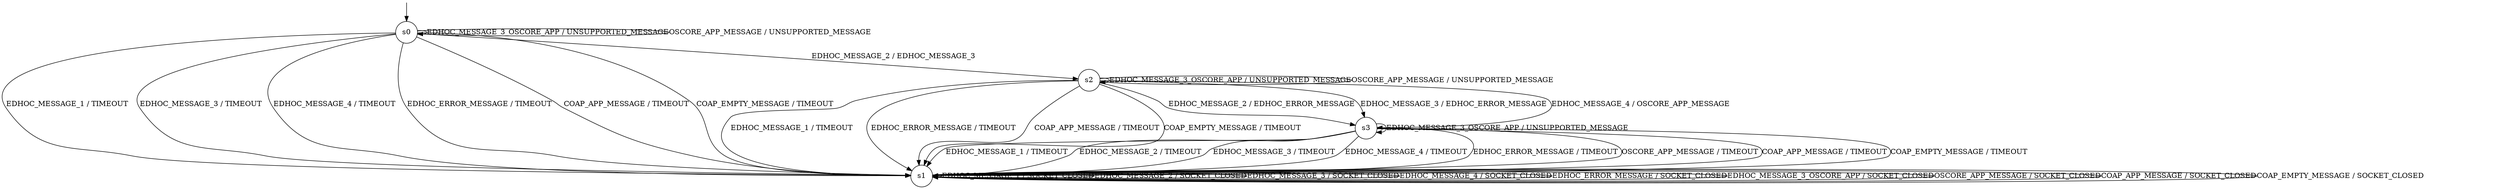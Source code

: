 digraph g {

	s0 [shape="circle" label="s0"];
	s1 [shape="circle" label="s1"];
	s2 [shape="circle" label="s2"];
	s3 [shape="circle" label="s3"];
	s0 -> s1 [label="EDHOC_MESSAGE_1 / TIMEOUT"];
	s0 -> s2 [label="EDHOC_MESSAGE_2 / EDHOC_MESSAGE_3"];
	s0 -> s1 [label="EDHOC_MESSAGE_3 / TIMEOUT"];
	s0 -> s1 [label="EDHOC_MESSAGE_4 / TIMEOUT"];
	s0 -> s1 [label="EDHOC_ERROR_MESSAGE / TIMEOUT"];
	s0 -> s0 [label="EDHOC_MESSAGE_3_OSCORE_APP / UNSUPPORTED_MESSAGE"];
	s0 -> s0 [label="OSCORE_APP_MESSAGE / UNSUPPORTED_MESSAGE"];
	s0 -> s1 [label="COAP_APP_MESSAGE / TIMEOUT"];
	s0 -> s1 [label="COAP_EMPTY_MESSAGE / TIMEOUT"];
	s1 -> s1 [label="EDHOC_MESSAGE_1 / SOCKET_CLOSED"];
	s1 -> s1 [label="EDHOC_MESSAGE_2 / SOCKET_CLOSED"];
	s1 -> s1 [label="EDHOC_MESSAGE_3 / SOCKET_CLOSED"];
	s1 -> s1 [label="EDHOC_MESSAGE_4 / SOCKET_CLOSED"];
	s1 -> s1 [label="EDHOC_ERROR_MESSAGE / SOCKET_CLOSED"];
	s1 -> s1 [label="EDHOC_MESSAGE_3_OSCORE_APP / SOCKET_CLOSED"];
	s1 -> s1 [label="OSCORE_APP_MESSAGE / SOCKET_CLOSED"];
	s1 -> s1 [label="COAP_APP_MESSAGE / SOCKET_CLOSED"];
	s1 -> s1 [label="COAP_EMPTY_MESSAGE / SOCKET_CLOSED"];
	s2 -> s1 [label="EDHOC_MESSAGE_1 / TIMEOUT"];
	s2 -> s3 [label="EDHOC_MESSAGE_2 / EDHOC_ERROR_MESSAGE"];
	s2 -> s3 [label="EDHOC_MESSAGE_3 / EDHOC_ERROR_MESSAGE"];
	s2 -> s3 [label="EDHOC_MESSAGE_4 / OSCORE_APP_MESSAGE"];
	s2 -> s1 [label="EDHOC_ERROR_MESSAGE / TIMEOUT"];
	s2 -> s2 [label="EDHOC_MESSAGE_3_OSCORE_APP / UNSUPPORTED_MESSAGE"];
	s2 -> s2 [label="OSCORE_APP_MESSAGE / UNSUPPORTED_MESSAGE"];
	s2 -> s1 [label="COAP_APP_MESSAGE / TIMEOUT"];
	s2 -> s1 [label="COAP_EMPTY_MESSAGE / TIMEOUT"];
	s3 -> s1 [label="EDHOC_MESSAGE_1 / TIMEOUT"];
	s3 -> s1 [label="EDHOC_MESSAGE_2 / TIMEOUT"];
	s3 -> s1 [label="EDHOC_MESSAGE_3 / TIMEOUT"];
	s3 -> s1 [label="EDHOC_MESSAGE_4 / TIMEOUT"];
	s3 -> s1 [label="EDHOC_ERROR_MESSAGE / TIMEOUT"];
	s3 -> s3 [label="EDHOC_MESSAGE_3_OSCORE_APP / UNSUPPORTED_MESSAGE"];
	s3 -> s1 [label="OSCORE_APP_MESSAGE / TIMEOUT"];
	s3 -> s1 [label="COAP_APP_MESSAGE / TIMEOUT"];
	s3 -> s1 [label="COAP_EMPTY_MESSAGE / TIMEOUT"];

__start0 [label="" shape="none" width="0" height="0"];
__start0 -> s0;

}

